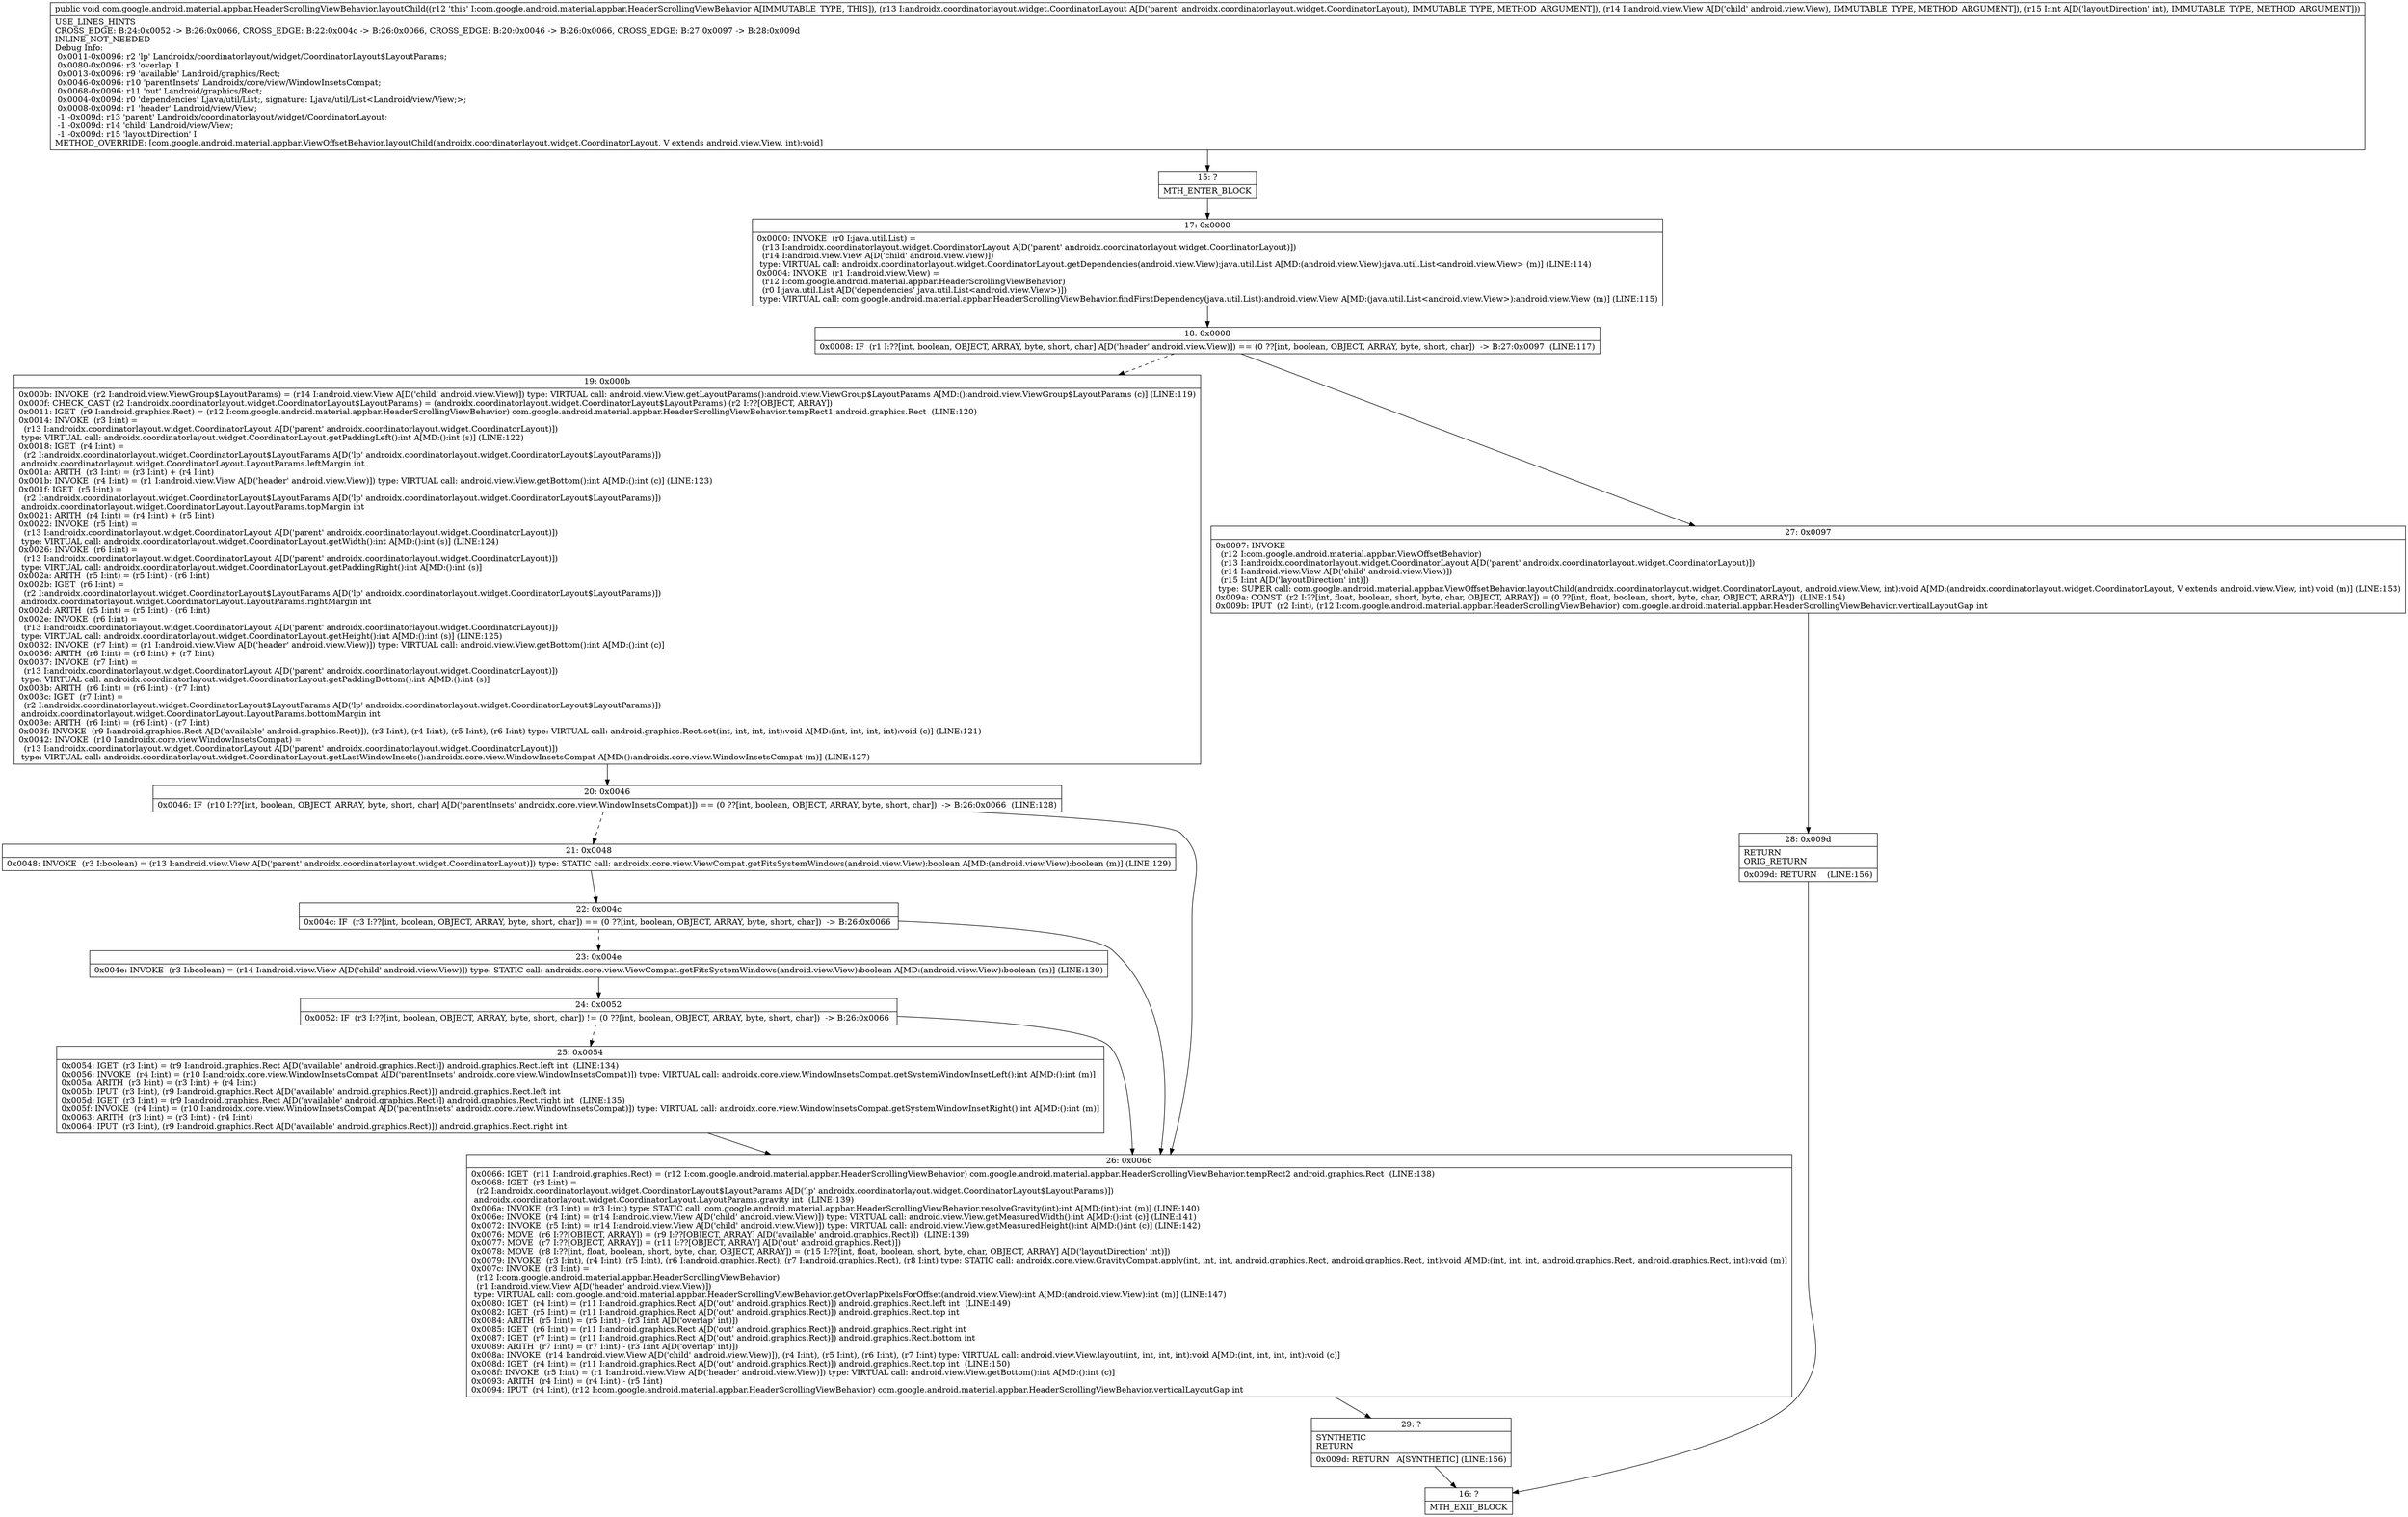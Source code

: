 digraph "CFG forcom.google.android.material.appbar.HeaderScrollingViewBehavior.layoutChild(Landroidx\/coordinatorlayout\/widget\/CoordinatorLayout;Landroid\/view\/View;I)V" {
Node_15 [shape=record,label="{15\:\ ?|MTH_ENTER_BLOCK\l}"];
Node_17 [shape=record,label="{17\:\ 0x0000|0x0000: INVOKE  (r0 I:java.util.List) = \l  (r13 I:androidx.coordinatorlayout.widget.CoordinatorLayout A[D('parent' androidx.coordinatorlayout.widget.CoordinatorLayout)])\l  (r14 I:android.view.View A[D('child' android.view.View)])\l type: VIRTUAL call: androidx.coordinatorlayout.widget.CoordinatorLayout.getDependencies(android.view.View):java.util.List A[MD:(android.view.View):java.util.List\<android.view.View\> (m)] (LINE:114)\l0x0004: INVOKE  (r1 I:android.view.View) = \l  (r12 I:com.google.android.material.appbar.HeaderScrollingViewBehavior)\l  (r0 I:java.util.List A[D('dependencies' java.util.List\<android.view.View\>)])\l type: VIRTUAL call: com.google.android.material.appbar.HeaderScrollingViewBehavior.findFirstDependency(java.util.List):android.view.View A[MD:(java.util.List\<android.view.View\>):android.view.View (m)] (LINE:115)\l}"];
Node_18 [shape=record,label="{18\:\ 0x0008|0x0008: IF  (r1 I:??[int, boolean, OBJECT, ARRAY, byte, short, char] A[D('header' android.view.View)]) == (0 ??[int, boolean, OBJECT, ARRAY, byte, short, char])  \-\> B:27:0x0097  (LINE:117)\l}"];
Node_19 [shape=record,label="{19\:\ 0x000b|0x000b: INVOKE  (r2 I:android.view.ViewGroup$LayoutParams) = (r14 I:android.view.View A[D('child' android.view.View)]) type: VIRTUAL call: android.view.View.getLayoutParams():android.view.ViewGroup$LayoutParams A[MD:():android.view.ViewGroup$LayoutParams (c)] (LINE:119)\l0x000f: CHECK_CAST (r2 I:androidx.coordinatorlayout.widget.CoordinatorLayout$LayoutParams) = (androidx.coordinatorlayout.widget.CoordinatorLayout$LayoutParams) (r2 I:??[OBJECT, ARRAY]) \l0x0011: IGET  (r9 I:android.graphics.Rect) = (r12 I:com.google.android.material.appbar.HeaderScrollingViewBehavior) com.google.android.material.appbar.HeaderScrollingViewBehavior.tempRect1 android.graphics.Rect  (LINE:120)\l0x0014: INVOKE  (r3 I:int) = \l  (r13 I:androidx.coordinatorlayout.widget.CoordinatorLayout A[D('parent' androidx.coordinatorlayout.widget.CoordinatorLayout)])\l type: VIRTUAL call: androidx.coordinatorlayout.widget.CoordinatorLayout.getPaddingLeft():int A[MD:():int (s)] (LINE:122)\l0x0018: IGET  (r4 I:int) = \l  (r2 I:androidx.coordinatorlayout.widget.CoordinatorLayout$LayoutParams A[D('lp' androidx.coordinatorlayout.widget.CoordinatorLayout$LayoutParams)])\l androidx.coordinatorlayout.widget.CoordinatorLayout.LayoutParams.leftMargin int \l0x001a: ARITH  (r3 I:int) = (r3 I:int) + (r4 I:int) \l0x001b: INVOKE  (r4 I:int) = (r1 I:android.view.View A[D('header' android.view.View)]) type: VIRTUAL call: android.view.View.getBottom():int A[MD:():int (c)] (LINE:123)\l0x001f: IGET  (r5 I:int) = \l  (r2 I:androidx.coordinatorlayout.widget.CoordinatorLayout$LayoutParams A[D('lp' androidx.coordinatorlayout.widget.CoordinatorLayout$LayoutParams)])\l androidx.coordinatorlayout.widget.CoordinatorLayout.LayoutParams.topMargin int \l0x0021: ARITH  (r4 I:int) = (r4 I:int) + (r5 I:int) \l0x0022: INVOKE  (r5 I:int) = \l  (r13 I:androidx.coordinatorlayout.widget.CoordinatorLayout A[D('parent' androidx.coordinatorlayout.widget.CoordinatorLayout)])\l type: VIRTUAL call: androidx.coordinatorlayout.widget.CoordinatorLayout.getWidth():int A[MD:():int (s)] (LINE:124)\l0x0026: INVOKE  (r6 I:int) = \l  (r13 I:androidx.coordinatorlayout.widget.CoordinatorLayout A[D('parent' androidx.coordinatorlayout.widget.CoordinatorLayout)])\l type: VIRTUAL call: androidx.coordinatorlayout.widget.CoordinatorLayout.getPaddingRight():int A[MD:():int (s)]\l0x002a: ARITH  (r5 I:int) = (r5 I:int) \- (r6 I:int) \l0x002b: IGET  (r6 I:int) = \l  (r2 I:androidx.coordinatorlayout.widget.CoordinatorLayout$LayoutParams A[D('lp' androidx.coordinatorlayout.widget.CoordinatorLayout$LayoutParams)])\l androidx.coordinatorlayout.widget.CoordinatorLayout.LayoutParams.rightMargin int \l0x002d: ARITH  (r5 I:int) = (r5 I:int) \- (r6 I:int) \l0x002e: INVOKE  (r6 I:int) = \l  (r13 I:androidx.coordinatorlayout.widget.CoordinatorLayout A[D('parent' androidx.coordinatorlayout.widget.CoordinatorLayout)])\l type: VIRTUAL call: androidx.coordinatorlayout.widget.CoordinatorLayout.getHeight():int A[MD:():int (s)] (LINE:125)\l0x0032: INVOKE  (r7 I:int) = (r1 I:android.view.View A[D('header' android.view.View)]) type: VIRTUAL call: android.view.View.getBottom():int A[MD:():int (c)]\l0x0036: ARITH  (r6 I:int) = (r6 I:int) + (r7 I:int) \l0x0037: INVOKE  (r7 I:int) = \l  (r13 I:androidx.coordinatorlayout.widget.CoordinatorLayout A[D('parent' androidx.coordinatorlayout.widget.CoordinatorLayout)])\l type: VIRTUAL call: androidx.coordinatorlayout.widget.CoordinatorLayout.getPaddingBottom():int A[MD:():int (s)]\l0x003b: ARITH  (r6 I:int) = (r6 I:int) \- (r7 I:int) \l0x003c: IGET  (r7 I:int) = \l  (r2 I:androidx.coordinatorlayout.widget.CoordinatorLayout$LayoutParams A[D('lp' androidx.coordinatorlayout.widget.CoordinatorLayout$LayoutParams)])\l androidx.coordinatorlayout.widget.CoordinatorLayout.LayoutParams.bottomMargin int \l0x003e: ARITH  (r6 I:int) = (r6 I:int) \- (r7 I:int) \l0x003f: INVOKE  (r9 I:android.graphics.Rect A[D('available' android.graphics.Rect)]), (r3 I:int), (r4 I:int), (r5 I:int), (r6 I:int) type: VIRTUAL call: android.graphics.Rect.set(int, int, int, int):void A[MD:(int, int, int, int):void (c)] (LINE:121)\l0x0042: INVOKE  (r10 I:androidx.core.view.WindowInsetsCompat) = \l  (r13 I:androidx.coordinatorlayout.widget.CoordinatorLayout A[D('parent' androidx.coordinatorlayout.widget.CoordinatorLayout)])\l type: VIRTUAL call: androidx.coordinatorlayout.widget.CoordinatorLayout.getLastWindowInsets():androidx.core.view.WindowInsetsCompat A[MD:():androidx.core.view.WindowInsetsCompat (m)] (LINE:127)\l}"];
Node_20 [shape=record,label="{20\:\ 0x0046|0x0046: IF  (r10 I:??[int, boolean, OBJECT, ARRAY, byte, short, char] A[D('parentInsets' androidx.core.view.WindowInsetsCompat)]) == (0 ??[int, boolean, OBJECT, ARRAY, byte, short, char])  \-\> B:26:0x0066  (LINE:128)\l}"];
Node_21 [shape=record,label="{21\:\ 0x0048|0x0048: INVOKE  (r3 I:boolean) = (r13 I:android.view.View A[D('parent' androidx.coordinatorlayout.widget.CoordinatorLayout)]) type: STATIC call: androidx.core.view.ViewCompat.getFitsSystemWindows(android.view.View):boolean A[MD:(android.view.View):boolean (m)] (LINE:129)\l}"];
Node_22 [shape=record,label="{22\:\ 0x004c|0x004c: IF  (r3 I:??[int, boolean, OBJECT, ARRAY, byte, short, char]) == (0 ??[int, boolean, OBJECT, ARRAY, byte, short, char])  \-\> B:26:0x0066 \l}"];
Node_23 [shape=record,label="{23\:\ 0x004e|0x004e: INVOKE  (r3 I:boolean) = (r14 I:android.view.View A[D('child' android.view.View)]) type: STATIC call: androidx.core.view.ViewCompat.getFitsSystemWindows(android.view.View):boolean A[MD:(android.view.View):boolean (m)] (LINE:130)\l}"];
Node_24 [shape=record,label="{24\:\ 0x0052|0x0052: IF  (r3 I:??[int, boolean, OBJECT, ARRAY, byte, short, char]) != (0 ??[int, boolean, OBJECT, ARRAY, byte, short, char])  \-\> B:26:0x0066 \l}"];
Node_25 [shape=record,label="{25\:\ 0x0054|0x0054: IGET  (r3 I:int) = (r9 I:android.graphics.Rect A[D('available' android.graphics.Rect)]) android.graphics.Rect.left int  (LINE:134)\l0x0056: INVOKE  (r4 I:int) = (r10 I:androidx.core.view.WindowInsetsCompat A[D('parentInsets' androidx.core.view.WindowInsetsCompat)]) type: VIRTUAL call: androidx.core.view.WindowInsetsCompat.getSystemWindowInsetLeft():int A[MD:():int (m)]\l0x005a: ARITH  (r3 I:int) = (r3 I:int) + (r4 I:int) \l0x005b: IPUT  (r3 I:int), (r9 I:android.graphics.Rect A[D('available' android.graphics.Rect)]) android.graphics.Rect.left int \l0x005d: IGET  (r3 I:int) = (r9 I:android.graphics.Rect A[D('available' android.graphics.Rect)]) android.graphics.Rect.right int  (LINE:135)\l0x005f: INVOKE  (r4 I:int) = (r10 I:androidx.core.view.WindowInsetsCompat A[D('parentInsets' androidx.core.view.WindowInsetsCompat)]) type: VIRTUAL call: androidx.core.view.WindowInsetsCompat.getSystemWindowInsetRight():int A[MD:():int (m)]\l0x0063: ARITH  (r3 I:int) = (r3 I:int) \- (r4 I:int) \l0x0064: IPUT  (r3 I:int), (r9 I:android.graphics.Rect A[D('available' android.graphics.Rect)]) android.graphics.Rect.right int \l}"];
Node_26 [shape=record,label="{26\:\ 0x0066|0x0066: IGET  (r11 I:android.graphics.Rect) = (r12 I:com.google.android.material.appbar.HeaderScrollingViewBehavior) com.google.android.material.appbar.HeaderScrollingViewBehavior.tempRect2 android.graphics.Rect  (LINE:138)\l0x0068: IGET  (r3 I:int) = \l  (r2 I:androidx.coordinatorlayout.widget.CoordinatorLayout$LayoutParams A[D('lp' androidx.coordinatorlayout.widget.CoordinatorLayout$LayoutParams)])\l androidx.coordinatorlayout.widget.CoordinatorLayout.LayoutParams.gravity int  (LINE:139)\l0x006a: INVOKE  (r3 I:int) = (r3 I:int) type: STATIC call: com.google.android.material.appbar.HeaderScrollingViewBehavior.resolveGravity(int):int A[MD:(int):int (m)] (LINE:140)\l0x006e: INVOKE  (r4 I:int) = (r14 I:android.view.View A[D('child' android.view.View)]) type: VIRTUAL call: android.view.View.getMeasuredWidth():int A[MD:():int (c)] (LINE:141)\l0x0072: INVOKE  (r5 I:int) = (r14 I:android.view.View A[D('child' android.view.View)]) type: VIRTUAL call: android.view.View.getMeasuredHeight():int A[MD:():int (c)] (LINE:142)\l0x0076: MOVE  (r6 I:??[OBJECT, ARRAY]) = (r9 I:??[OBJECT, ARRAY] A[D('available' android.graphics.Rect)])  (LINE:139)\l0x0077: MOVE  (r7 I:??[OBJECT, ARRAY]) = (r11 I:??[OBJECT, ARRAY] A[D('out' android.graphics.Rect)]) \l0x0078: MOVE  (r8 I:??[int, float, boolean, short, byte, char, OBJECT, ARRAY]) = (r15 I:??[int, float, boolean, short, byte, char, OBJECT, ARRAY] A[D('layoutDirection' int)]) \l0x0079: INVOKE  (r3 I:int), (r4 I:int), (r5 I:int), (r6 I:android.graphics.Rect), (r7 I:android.graphics.Rect), (r8 I:int) type: STATIC call: androidx.core.view.GravityCompat.apply(int, int, int, android.graphics.Rect, android.graphics.Rect, int):void A[MD:(int, int, int, android.graphics.Rect, android.graphics.Rect, int):void (m)]\l0x007c: INVOKE  (r3 I:int) = \l  (r12 I:com.google.android.material.appbar.HeaderScrollingViewBehavior)\l  (r1 I:android.view.View A[D('header' android.view.View)])\l type: VIRTUAL call: com.google.android.material.appbar.HeaderScrollingViewBehavior.getOverlapPixelsForOffset(android.view.View):int A[MD:(android.view.View):int (m)] (LINE:147)\l0x0080: IGET  (r4 I:int) = (r11 I:android.graphics.Rect A[D('out' android.graphics.Rect)]) android.graphics.Rect.left int  (LINE:149)\l0x0082: IGET  (r5 I:int) = (r11 I:android.graphics.Rect A[D('out' android.graphics.Rect)]) android.graphics.Rect.top int \l0x0084: ARITH  (r5 I:int) = (r5 I:int) \- (r3 I:int A[D('overlap' int)]) \l0x0085: IGET  (r6 I:int) = (r11 I:android.graphics.Rect A[D('out' android.graphics.Rect)]) android.graphics.Rect.right int \l0x0087: IGET  (r7 I:int) = (r11 I:android.graphics.Rect A[D('out' android.graphics.Rect)]) android.graphics.Rect.bottom int \l0x0089: ARITH  (r7 I:int) = (r7 I:int) \- (r3 I:int A[D('overlap' int)]) \l0x008a: INVOKE  (r14 I:android.view.View A[D('child' android.view.View)]), (r4 I:int), (r5 I:int), (r6 I:int), (r7 I:int) type: VIRTUAL call: android.view.View.layout(int, int, int, int):void A[MD:(int, int, int, int):void (c)]\l0x008d: IGET  (r4 I:int) = (r11 I:android.graphics.Rect A[D('out' android.graphics.Rect)]) android.graphics.Rect.top int  (LINE:150)\l0x008f: INVOKE  (r5 I:int) = (r1 I:android.view.View A[D('header' android.view.View)]) type: VIRTUAL call: android.view.View.getBottom():int A[MD:():int (c)]\l0x0093: ARITH  (r4 I:int) = (r4 I:int) \- (r5 I:int) \l0x0094: IPUT  (r4 I:int), (r12 I:com.google.android.material.appbar.HeaderScrollingViewBehavior) com.google.android.material.appbar.HeaderScrollingViewBehavior.verticalLayoutGap int \l}"];
Node_29 [shape=record,label="{29\:\ ?|SYNTHETIC\lRETURN\l|0x009d: RETURN   A[SYNTHETIC] (LINE:156)\l}"];
Node_16 [shape=record,label="{16\:\ ?|MTH_EXIT_BLOCK\l}"];
Node_27 [shape=record,label="{27\:\ 0x0097|0x0097: INVOKE  \l  (r12 I:com.google.android.material.appbar.ViewOffsetBehavior)\l  (r13 I:androidx.coordinatorlayout.widget.CoordinatorLayout A[D('parent' androidx.coordinatorlayout.widget.CoordinatorLayout)])\l  (r14 I:android.view.View A[D('child' android.view.View)])\l  (r15 I:int A[D('layoutDirection' int)])\l type: SUPER call: com.google.android.material.appbar.ViewOffsetBehavior.layoutChild(androidx.coordinatorlayout.widget.CoordinatorLayout, android.view.View, int):void A[MD:(androidx.coordinatorlayout.widget.CoordinatorLayout, V extends android.view.View, int):void (m)] (LINE:153)\l0x009a: CONST  (r2 I:??[int, float, boolean, short, byte, char, OBJECT, ARRAY]) = (0 ??[int, float, boolean, short, byte, char, OBJECT, ARRAY])  (LINE:154)\l0x009b: IPUT  (r2 I:int), (r12 I:com.google.android.material.appbar.HeaderScrollingViewBehavior) com.google.android.material.appbar.HeaderScrollingViewBehavior.verticalLayoutGap int \l}"];
Node_28 [shape=record,label="{28\:\ 0x009d|RETURN\lORIG_RETURN\l|0x009d: RETURN    (LINE:156)\l}"];
MethodNode[shape=record,label="{public void com.google.android.material.appbar.HeaderScrollingViewBehavior.layoutChild((r12 'this' I:com.google.android.material.appbar.HeaderScrollingViewBehavior A[IMMUTABLE_TYPE, THIS]), (r13 I:androidx.coordinatorlayout.widget.CoordinatorLayout A[D('parent' androidx.coordinatorlayout.widget.CoordinatorLayout), IMMUTABLE_TYPE, METHOD_ARGUMENT]), (r14 I:android.view.View A[D('child' android.view.View), IMMUTABLE_TYPE, METHOD_ARGUMENT]), (r15 I:int A[D('layoutDirection' int), IMMUTABLE_TYPE, METHOD_ARGUMENT]))  | USE_LINES_HINTS\lCROSS_EDGE: B:24:0x0052 \-\> B:26:0x0066, CROSS_EDGE: B:22:0x004c \-\> B:26:0x0066, CROSS_EDGE: B:20:0x0046 \-\> B:26:0x0066, CROSS_EDGE: B:27:0x0097 \-\> B:28:0x009d\lINLINE_NOT_NEEDED\lDebug Info:\l  0x0011\-0x0096: r2 'lp' Landroidx\/coordinatorlayout\/widget\/CoordinatorLayout$LayoutParams;\l  0x0080\-0x0096: r3 'overlap' I\l  0x0013\-0x0096: r9 'available' Landroid\/graphics\/Rect;\l  0x0046\-0x0096: r10 'parentInsets' Landroidx\/core\/view\/WindowInsetsCompat;\l  0x0068\-0x0096: r11 'out' Landroid\/graphics\/Rect;\l  0x0004\-0x009d: r0 'dependencies' Ljava\/util\/List;, signature: Ljava\/util\/List\<Landroid\/view\/View;\>;\l  0x0008\-0x009d: r1 'header' Landroid\/view\/View;\l  \-1 \-0x009d: r13 'parent' Landroidx\/coordinatorlayout\/widget\/CoordinatorLayout;\l  \-1 \-0x009d: r14 'child' Landroid\/view\/View;\l  \-1 \-0x009d: r15 'layoutDirection' I\lMETHOD_OVERRIDE: [com.google.android.material.appbar.ViewOffsetBehavior.layoutChild(androidx.coordinatorlayout.widget.CoordinatorLayout, V extends android.view.View, int):void]\l}"];
MethodNode -> Node_15;Node_15 -> Node_17;
Node_17 -> Node_18;
Node_18 -> Node_19[style=dashed];
Node_18 -> Node_27;
Node_19 -> Node_20;
Node_20 -> Node_21[style=dashed];
Node_20 -> Node_26;
Node_21 -> Node_22;
Node_22 -> Node_23[style=dashed];
Node_22 -> Node_26;
Node_23 -> Node_24;
Node_24 -> Node_25[style=dashed];
Node_24 -> Node_26;
Node_25 -> Node_26;
Node_26 -> Node_29;
Node_29 -> Node_16;
Node_27 -> Node_28;
Node_28 -> Node_16;
}


